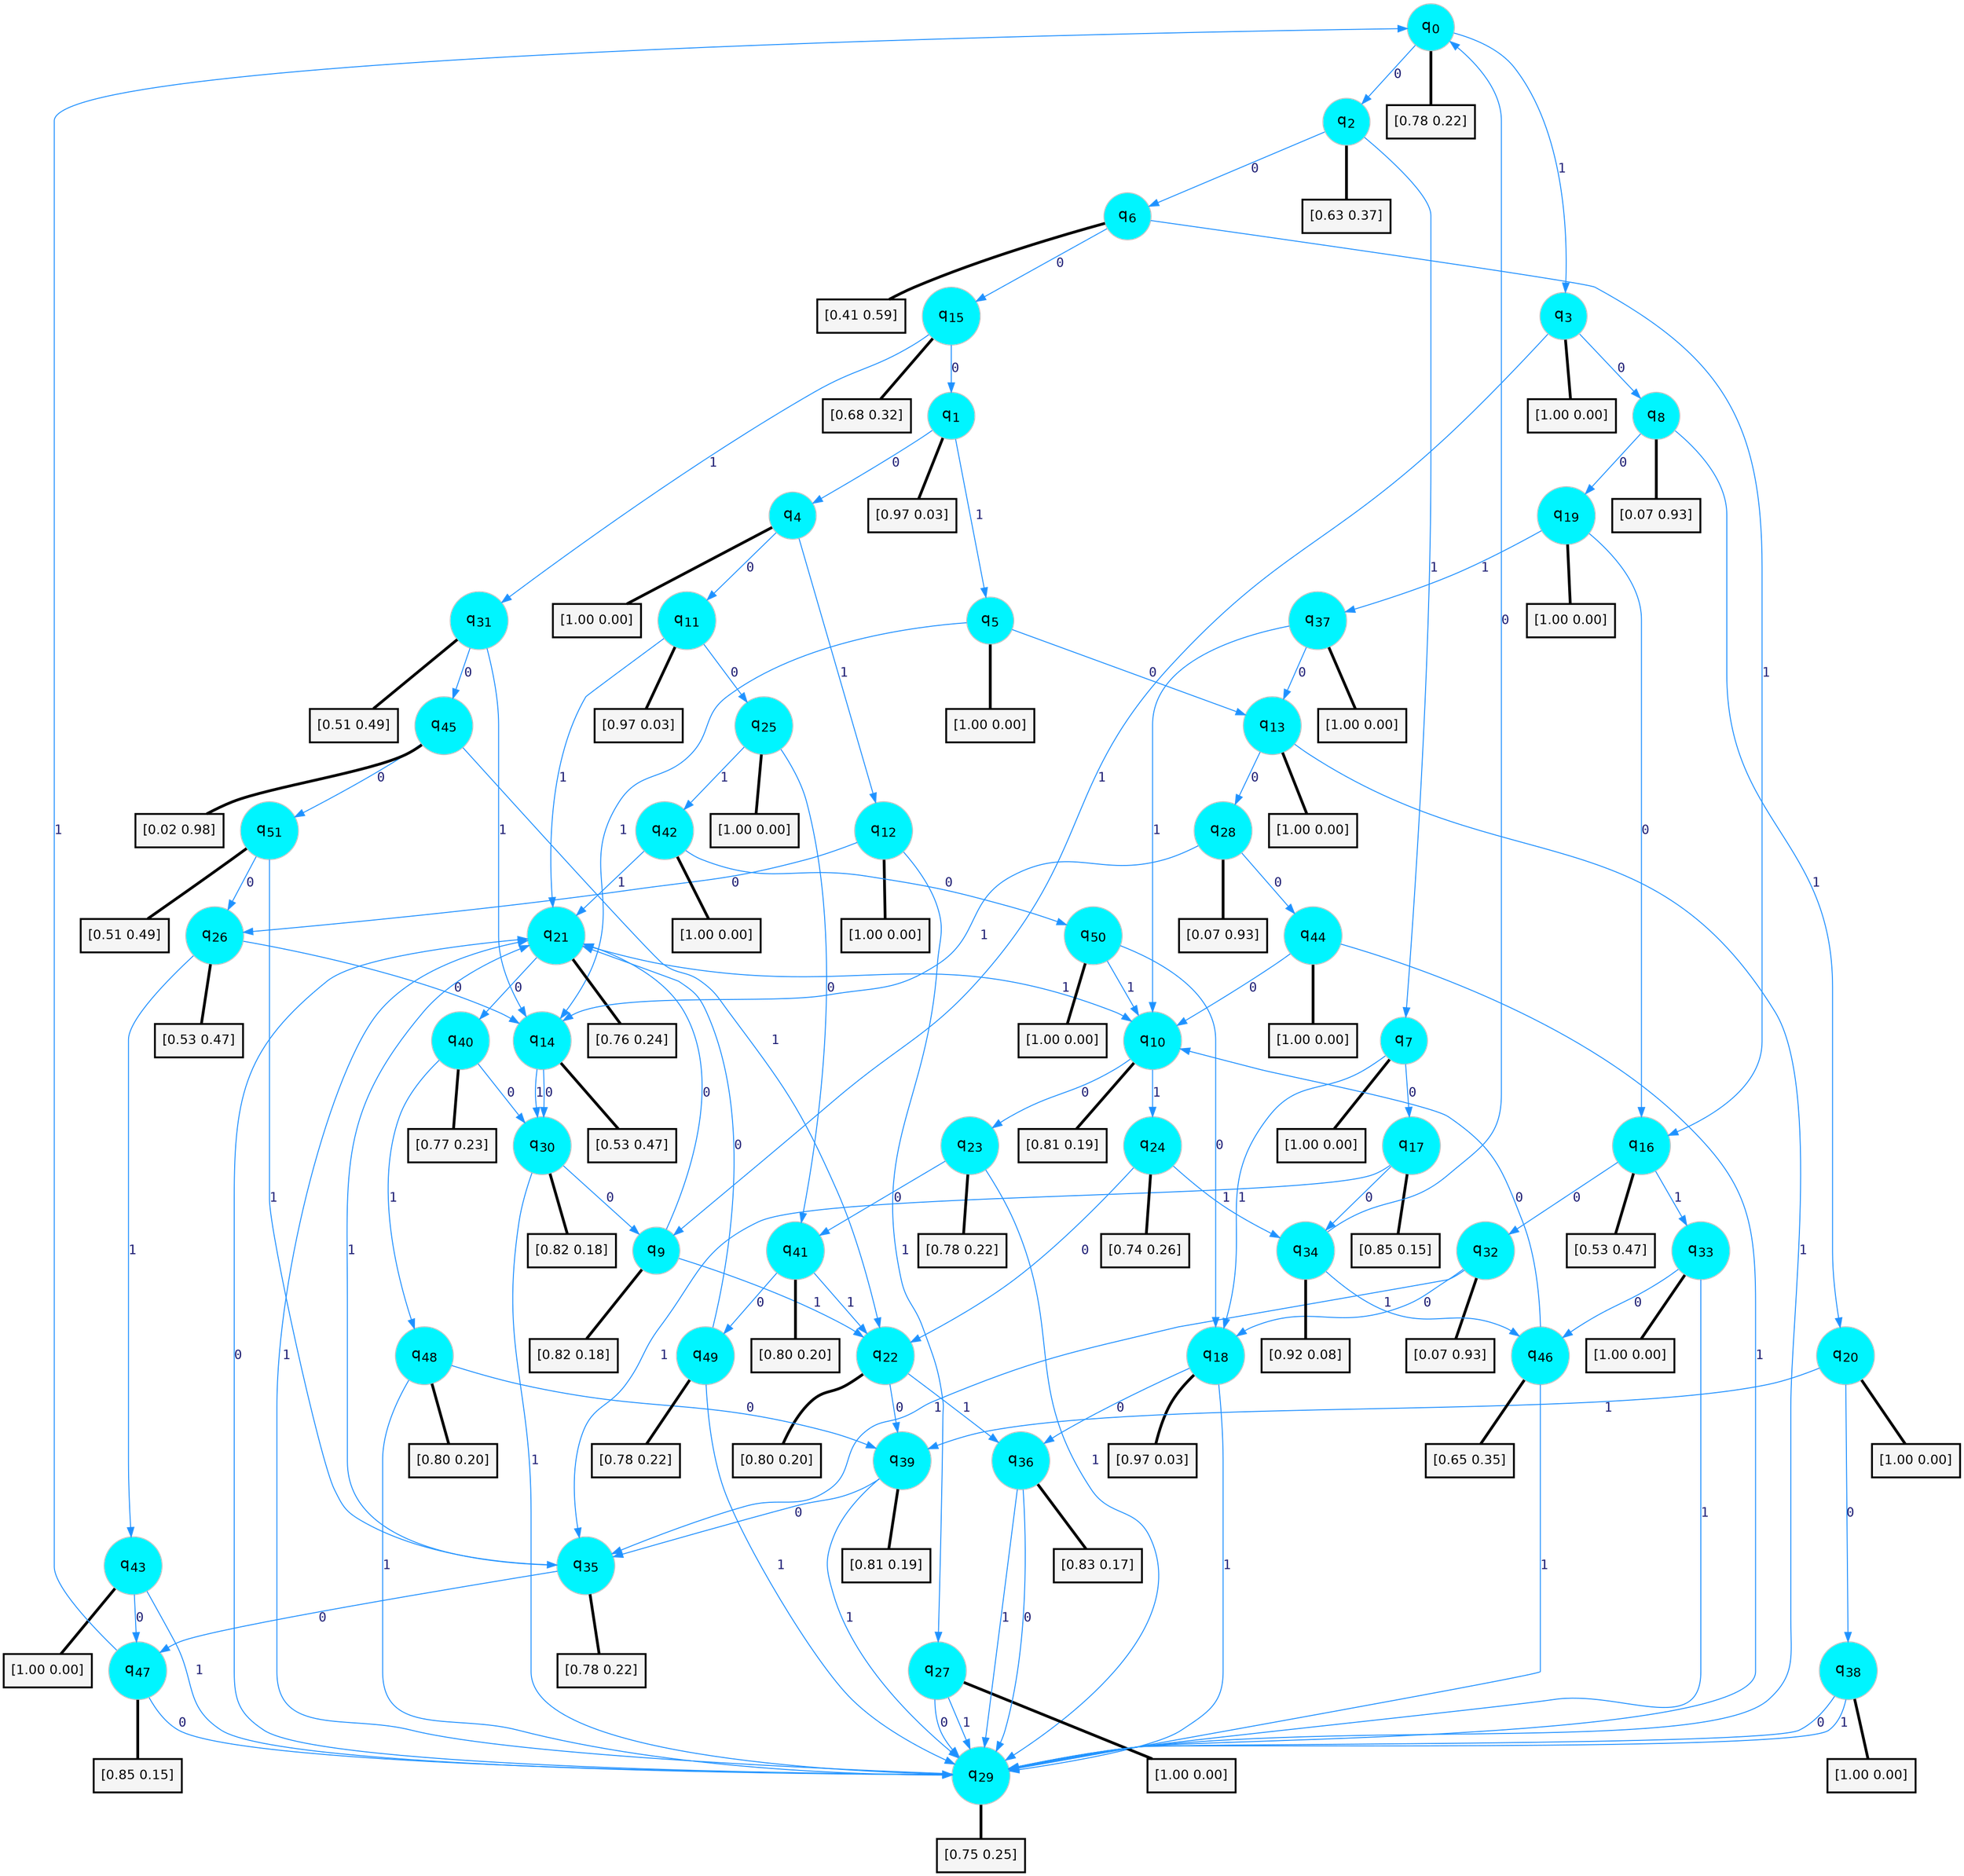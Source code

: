 digraph G {
graph [
bgcolor=transparent, dpi=300, rankdir=TD, size="40,25"];
node [
color=gray, fillcolor=turquoise1, fontcolor=black, fontname=Helvetica, fontsize=16, fontweight=bold, shape=circle, style=filled];
edge [
arrowsize=1, color=dodgerblue1, fontcolor=midnightblue, fontname=courier, fontweight=bold, penwidth=1, style=solid, weight=20];
0[label=<q<SUB>0</SUB>>];
1[label=<q<SUB>1</SUB>>];
2[label=<q<SUB>2</SUB>>];
3[label=<q<SUB>3</SUB>>];
4[label=<q<SUB>4</SUB>>];
5[label=<q<SUB>5</SUB>>];
6[label=<q<SUB>6</SUB>>];
7[label=<q<SUB>7</SUB>>];
8[label=<q<SUB>8</SUB>>];
9[label=<q<SUB>9</SUB>>];
10[label=<q<SUB>10</SUB>>];
11[label=<q<SUB>11</SUB>>];
12[label=<q<SUB>12</SUB>>];
13[label=<q<SUB>13</SUB>>];
14[label=<q<SUB>14</SUB>>];
15[label=<q<SUB>15</SUB>>];
16[label=<q<SUB>16</SUB>>];
17[label=<q<SUB>17</SUB>>];
18[label=<q<SUB>18</SUB>>];
19[label=<q<SUB>19</SUB>>];
20[label=<q<SUB>20</SUB>>];
21[label=<q<SUB>21</SUB>>];
22[label=<q<SUB>22</SUB>>];
23[label=<q<SUB>23</SUB>>];
24[label=<q<SUB>24</SUB>>];
25[label=<q<SUB>25</SUB>>];
26[label=<q<SUB>26</SUB>>];
27[label=<q<SUB>27</SUB>>];
28[label=<q<SUB>28</SUB>>];
29[label=<q<SUB>29</SUB>>];
30[label=<q<SUB>30</SUB>>];
31[label=<q<SUB>31</SUB>>];
32[label=<q<SUB>32</SUB>>];
33[label=<q<SUB>33</SUB>>];
34[label=<q<SUB>34</SUB>>];
35[label=<q<SUB>35</SUB>>];
36[label=<q<SUB>36</SUB>>];
37[label=<q<SUB>37</SUB>>];
38[label=<q<SUB>38</SUB>>];
39[label=<q<SUB>39</SUB>>];
40[label=<q<SUB>40</SUB>>];
41[label=<q<SUB>41</SUB>>];
42[label=<q<SUB>42</SUB>>];
43[label=<q<SUB>43</SUB>>];
44[label=<q<SUB>44</SUB>>];
45[label=<q<SUB>45</SUB>>];
46[label=<q<SUB>46</SUB>>];
47[label=<q<SUB>47</SUB>>];
48[label=<q<SUB>48</SUB>>];
49[label=<q<SUB>49</SUB>>];
50[label=<q<SUB>50</SUB>>];
51[label=<q<SUB>51</SUB>>];
52[label="[0.78 0.22]", shape=box,fontcolor=black, fontname=Helvetica, fontsize=14, penwidth=2, fillcolor=whitesmoke,color=black];
53[label="[0.97 0.03]", shape=box,fontcolor=black, fontname=Helvetica, fontsize=14, penwidth=2, fillcolor=whitesmoke,color=black];
54[label="[0.63 0.37]", shape=box,fontcolor=black, fontname=Helvetica, fontsize=14, penwidth=2, fillcolor=whitesmoke,color=black];
55[label="[1.00 0.00]", shape=box,fontcolor=black, fontname=Helvetica, fontsize=14, penwidth=2, fillcolor=whitesmoke,color=black];
56[label="[1.00 0.00]", shape=box,fontcolor=black, fontname=Helvetica, fontsize=14, penwidth=2, fillcolor=whitesmoke,color=black];
57[label="[1.00 0.00]", shape=box,fontcolor=black, fontname=Helvetica, fontsize=14, penwidth=2, fillcolor=whitesmoke,color=black];
58[label="[0.41 0.59]", shape=box,fontcolor=black, fontname=Helvetica, fontsize=14, penwidth=2, fillcolor=whitesmoke,color=black];
59[label="[1.00 0.00]", shape=box,fontcolor=black, fontname=Helvetica, fontsize=14, penwidth=2, fillcolor=whitesmoke,color=black];
60[label="[0.07 0.93]", shape=box,fontcolor=black, fontname=Helvetica, fontsize=14, penwidth=2, fillcolor=whitesmoke,color=black];
61[label="[0.82 0.18]", shape=box,fontcolor=black, fontname=Helvetica, fontsize=14, penwidth=2, fillcolor=whitesmoke,color=black];
62[label="[0.81 0.19]", shape=box,fontcolor=black, fontname=Helvetica, fontsize=14, penwidth=2, fillcolor=whitesmoke,color=black];
63[label="[0.97 0.03]", shape=box,fontcolor=black, fontname=Helvetica, fontsize=14, penwidth=2, fillcolor=whitesmoke,color=black];
64[label="[1.00 0.00]", shape=box,fontcolor=black, fontname=Helvetica, fontsize=14, penwidth=2, fillcolor=whitesmoke,color=black];
65[label="[1.00 0.00]", shape=box,fontcolor=black, fontname=Helvetica, fontsize=14, penwidth=2, fillcolor=whitesmoke,color=black];
66[label="[0.53 0.47]", shape=box,fontcolor=black, fontname=Helvetica, fontsize=14, penwidth=2, fillcolor=whitesmoke,color=black];
67[label="[0.68 0.32]", shape=box,fontcolor=black, fontname=Helvetica, fontsize=14, penwidth=2, fillcolor=whitesmoke,color=black];
68[label="[0.53 0.47]", shape=box,fontcolor=black, fontname=Helvetica, fontsize=14, penwidth=2, fillcolor=whitesmoke,color=black];
69[label="[0.85 0.15]", shape=box,fontcolor=black, fontname=Helvetica, fontsize=14, penwidth=2, fillcolor=whitesmoke,color=black];
70[label="[0.97 0.03]", shape=box,fontcolor=black, fontname=Helvetica, fontsize=14, penwidth=2, fillcolor=whitesmoke,color=black];
71[label="[1.00 0.00]", shape=box,fontcolor=black, fontname=Helvetica, fontsize=14, penwidth=2, fillcolor=whitesmoke,color=black];
72[label="[1.00 0.00]", shape=box,fontcolor=black, fontname=Helvetica, fontsize=14, penwidth=2, fillcolor=whitesmoke,color=black];
73[label="[0.76 0.24]", shape=box,fontcolor=black, fontname=Helvetica, fontsize=14, penwidth=2, fillcolor=whitesmoke,color=black];
74[label="[0.80 0.20]", shape=box,fontcolor=black, fontname=Helvetica, fontsize=14, penwidth=2, fillcolor=whitesmoke,color=black];
75[label="[0.78 0.22]", shape=box,fontcolor=black, fontname=Helvetica, fontsize=14, penwidth=2, fillcolor=whitesmoke,color=black];
76[label="[0.74 0.26]", shape=box,fontcolor=black, fontname=Helvetica, fontsize=14, penwidth=2, fillcolor=whitesmoke,color=black];
77[label="[1.00 0.00]", shape=box,fontcolor=black, fontname=Helvetica, fontsize=14, penwidth=2, fillcolor=whitesmoke,color=black];
78[label="[0.53 0.47]", shape=box,fontcolor=black, fontname=Helvetica, fontsize=14, penwidth=2, fillcolor=whitesmoke,color=black];
79[label="[1.00 0.00]", shape=box,fontcolor=black, fontname=Helvetica, fontsize=14, penwidth=2, fillcolor=whitesmoke,color=black];
80[label="[0.07 0.93]", shape=box,fontcolor=black, fontname=Helvetica, fontsize=14, penwidth=2, fillcolor=whitesmoke,color=black];
81[label="[0.75 0.25]", shape=box,fontcolor=black, fontname=Helvetica, fontsize=14, penwidth=2, fillcolor=whitesmoke,color=black];
82[label="[0.82 0.18]", shape=box,fontcolor=black, fontname=Helvetica, fontsize=14, penwidth=2, fillcolor=whitesmoke,color=black];
83[label="[0.51 0.49]", shape=box,fontcolor=black, fontname=Helvetica, fontsize=14, penwidth=2, fillcolor=whitesmoke,color=black];
84[label="[0.07 0.93]", shape=box,fontcolor=black, fontname=Helvetica, fontsize=14, penwidth=2, fillcolor=whitesmoke,color=black];
85[label="[1.00 0.00]", shape=box,fontcolor=black, fontname=Helvetica, fontsize=14, penwidth=2, fillcolor=whitesmoke,color=black];
86[label="[0.92 0.08]", shape=box,fontcolor=black, fontname=Helvetica, fontsize=14, penwidth=2, fillcolor=whitesmoke,color=black];
87[label="[0.78 0.22]", shape=box,fontcolor=black, fontname=Helvetica, fontsize=14, penwidth=2, fillcolor=whitesmoke,color=black];
88[label="[0.83 0.17]", shape=box,fontcolor=black, fontname=Helvetica, fontsize=14, penwidth=2, fillcolor=whitesmoke,color=black];
89[label="[1.00 0.00]", shape=box,fontcolor=black, fontname=Helvetica, fontsize=14, penwidth=2, fillcolor=whitesmoke,color=black];
90[label="[1.00 0.00]", shape=box,fontcolor=black, fontname=Helvetica, fontsize=14, penwidth=2, fillcolor=whitesmoke,color=black];
91[label="[0.81 0.19]", shape=box,fontcolor=black, fontname=Helvetica, fontsize=14, penwidth=2, fillcolor=whitesmoke,color=black];
92[label="[0.77 0.23]", shape=box,fontcolor=black, fontname=Helvetica, fontsize=14, penwidth=2, fillcolor=whitesmoke,color=black];
93[label="[0.80 0.20]", shape=box,fontcolor=black, fontname=Helvetica, fontsize=14, penwidth=2, fillcolor=whitesmoke,color=black];
94[label="[1.00 0.00]", shape=box,fontcolor=black, fontname=Helvetica, fontsize=14, penwidth=2, fillcolor=whitesmoke,color=black];
95[label="[1.00 0.00]", shape=box,fontcolor=black, fontname=Helvetica, fontsize=14, penwidth=2, fillcolor=whitesmoke,color=black];
96[label="[1.00 0.00]", shape=box,fontcolor=black, fontname=Helvetica, fontsize=14, penwidth=2, fillcolor=whitesmoke,color=black];
97[label="[0.02 0.98]", shape=box,fontcolor=black, fontname=Helvetica, fontsize=14, penwidth=2, fillcolor=whitesmoke,color=black];
98[label="[0.65 0.35]", shape=box,fontcolor=black, fontname=Helvetica, fontsize=14, penwidth=2, fillcolor=whitesmoke,color=black];
99[label="[0.85 0.15]", shape=box,fontcolor=black, fontname=Helvetica, fontsize=14, penwidth=2, fillcolor=whitesmoke,color=black];
100[label="[0.80 0.20]", shape=box,fontcolor=black, fontname=Helvetica, fontsize=14, penwidth=2, fillcolor=whitesmoke,color=black];
101[label="[0.78 0.22]", shape=box,fontcolor=black, fontname=Helvetica, fontsize=14, penwidth=2, fillcolor=whitesmoke,color=black];
102[label="[1.00 0.00]", shape=box,fontcolor=black, fontname=Helvetica, fontsize=14, penwidth=2, fillcolor=whitesmoke,color=black];
103[label="[0.51 0.49]", shape=box,fontcolor=black, fontname=Helvetica, fontsize=14, penwidth=2, fillcolor=whitesmoke,color=black];
0->2 [label=0];
0->3 [label=1];
0->52 [arrowhead=none, penwidth=3,color=black];
1->4 [label=0];
1->5 [label=1];
1->53 [arrowhead=none, penwidth=3,color=black];
2->6 [label=0];
2->7 [label=1];
2->54 [arrowhead=none, penwidth=3,color=black];
3->8 [label=0];
3->9 [label=1];
3->55 [arrowhead=none, penwidth=3,color=black];
4->11 [label=0];
4->12 [label=1];
4->56 [arrowhead=none, penwidth=3,color=black];
5->13 [label=0];
5->14 [label=1];
5->57 [arrowhead=none, penwidth=3,color=black];
6->15 [label=0];
6->16 [label=1];
6->58 [arrowhead=none, penwidth=3,color=black];
7->17 [label=0];
7->18 [label=1];
7->59 [arrowhead=none, penwidth=3,color=black];
8->19 [label=0];
8->20 [label=1];
8->60 [arrowhead=none, penwidth=3,color=black];
9->21 [label=0];
9->22 [label=1];
9->61 [arrowhead=none, penwidth=3,color=black];
10->23 [label=0];
10->24 [label=1];
10->62 [arrowhead=none, penwidth=3,color=black];
11->25 [label=0];
11->21 [label=1];
11->63 [arrowhead=none, penwidth=3,color=black];
12->26 [label=0];
12->27 [label=1];
12->64 [arrowhead=none, penwidth=3,color=black];
13->28 [label=0];
13->29 [label=1];
13->65 [arrowhead=none, penwidth=3,color=black];
14->30 [label=0];
14->30 [label=1];
14->66 [arrowhead=none, penwidth=3,color=black];
15->1 [label=0];
15->31 [label=1];
15->67 [arrowhead=none, penwidth=3,color=black];
16->32 [label=0];
16->33 [label=1];
16->68 [arrowhead=none, penwidth=3,color=black];
17->34 [label=0];
17->35 [label=1];
17->69 [arrowhead=none, penwidth=3,color=black];
18->36 [label=0];
18->29 [label=1];
18->70 [arrowhead=none, penwidth=3,color=black];
19->16 [label=0];
19->37 [label=1];
19->71 [arrowhead=none, penwidth=3,color=black];
20->38 [label=0];
20->39 [label=1];
20->72 [arrowhead=none, penwidth=3,color=black];
21->40 [label=0];
21->10 [label=1];
21->73 [arrowhead=none, penwidth=3,color=black];
22->39 [label=0];
22->36 [label=1];
22->74 [arrowhead=none, penwidth=3,color=black];
23->41 [label=0];
23->29 [label=1];
23->75 [arrowhead=none, penwidth=3,color=black];
24->22 [label=0];
24->34 [label=1];
24->76 [arrowhead=none, penwidth=3,color=black];
25->41 [label=0];
25->42 [label=1];
25->77 [arrowhead=none, penwidth=3,color=black];
26->14 [label=0];
26->43 [label=1];
26->78 [arrowhead=none, penwidth=3,color=black];
27->29 [label=0];
27->29 [label=1];
27->79 [arrowhead=none, penwidth=3,color=black];
28->44 [label=0];
28->14 [label=1];
28->80 [arrowhead=none, penwidth=3,color=black];
29->21 [label=0];
29->21 [label=1];
29->81 [arrowhead=none, penwidth=3,color=black];
30->9 [label=0];
30->29 [label=1];
30->82 [arrowhead=none, penwidth=3,color=black];
31->45 [label=0];
31->14 [label=1];
31->83 [arrowhead=none, penwidth=3,color=black];
32->18 [label=0];
32->35 [label=1];
32->84 [arrowhead=none, penwidth=3,color=black];
33->46 [label=0];
33->29 [label=1];
33->85 [arrowhead=none, penwidth=3,color=black];
34->0 [label=0];
34->46 [label=1];
34->86 [arrowhead=none, penwidth=3,color=black];
35->47 [label=0];
35->21 [label=1];
35->87 [arrowhead=none, penwidth=3,color=black];
36->29 [label=0];
36->29 [label=1];
36->88 [arrowhead=none, penwidth=3,color=black];
37->13 [label=0];
37->10 [label=1];
37->89 [arrowhead=none, penwidth=3,color=black];
38->29 [label=0];
38->29 [label=1];
38->90 [arrowhead=none, penwidth=3,color=black];
39->35 [label=0];
39->29 [label=1];
39->91 [arrowhead=none, penwidth=3,color=black];
40->30 [label=0];
40->48 [label=1];
40->92 [arrowhead=none, penwidth=3,color=black];
41->49 [label=0];
41->22 [label=1];
41->93 [arrowhead=none, penwidth=3,color=black];
42->50 [label=0];
42->21 [label=1];
42->94 [arrowhead=none, penwidth=3,color=black];
43->47 [label=0];
43->29 [label=1];
43->95 [arrowhead=none, penwidth=3,color=black];
44->10 [label=0];
44->29 [label=1];
44->96 [arrowhead=none, penwidth=3,color=black];
45->51 [label=0];
45->22 [label=1];
45->97 [arrowhead=none, penwidth=3,color=black];
46->10 [label=0];
46->29 [label=1];
46->98 [arrowhead=none, penwidth=3,color=black];
47->29 [label=0];
47->0 [label=1];
47->99 [arrowhead=none, penwidth=3,color=black];
48->39 [label=0];
48->29 [label=1];
48->100 [arrowhead=none, penwidth=3,color=black];
49->21 [label=0];
49->29 [label=1];
49->101 [arrowhead=none, penwidth=3,color=black];
50->18 [label=0];
50->10 [label=1];
50->102 [arrowhead=none, penwidth=3,color=black];
51->26 [label=0];
51->35 [label=1];
51->103 [arrowhead=none, penwidth=3,color=black];
}
